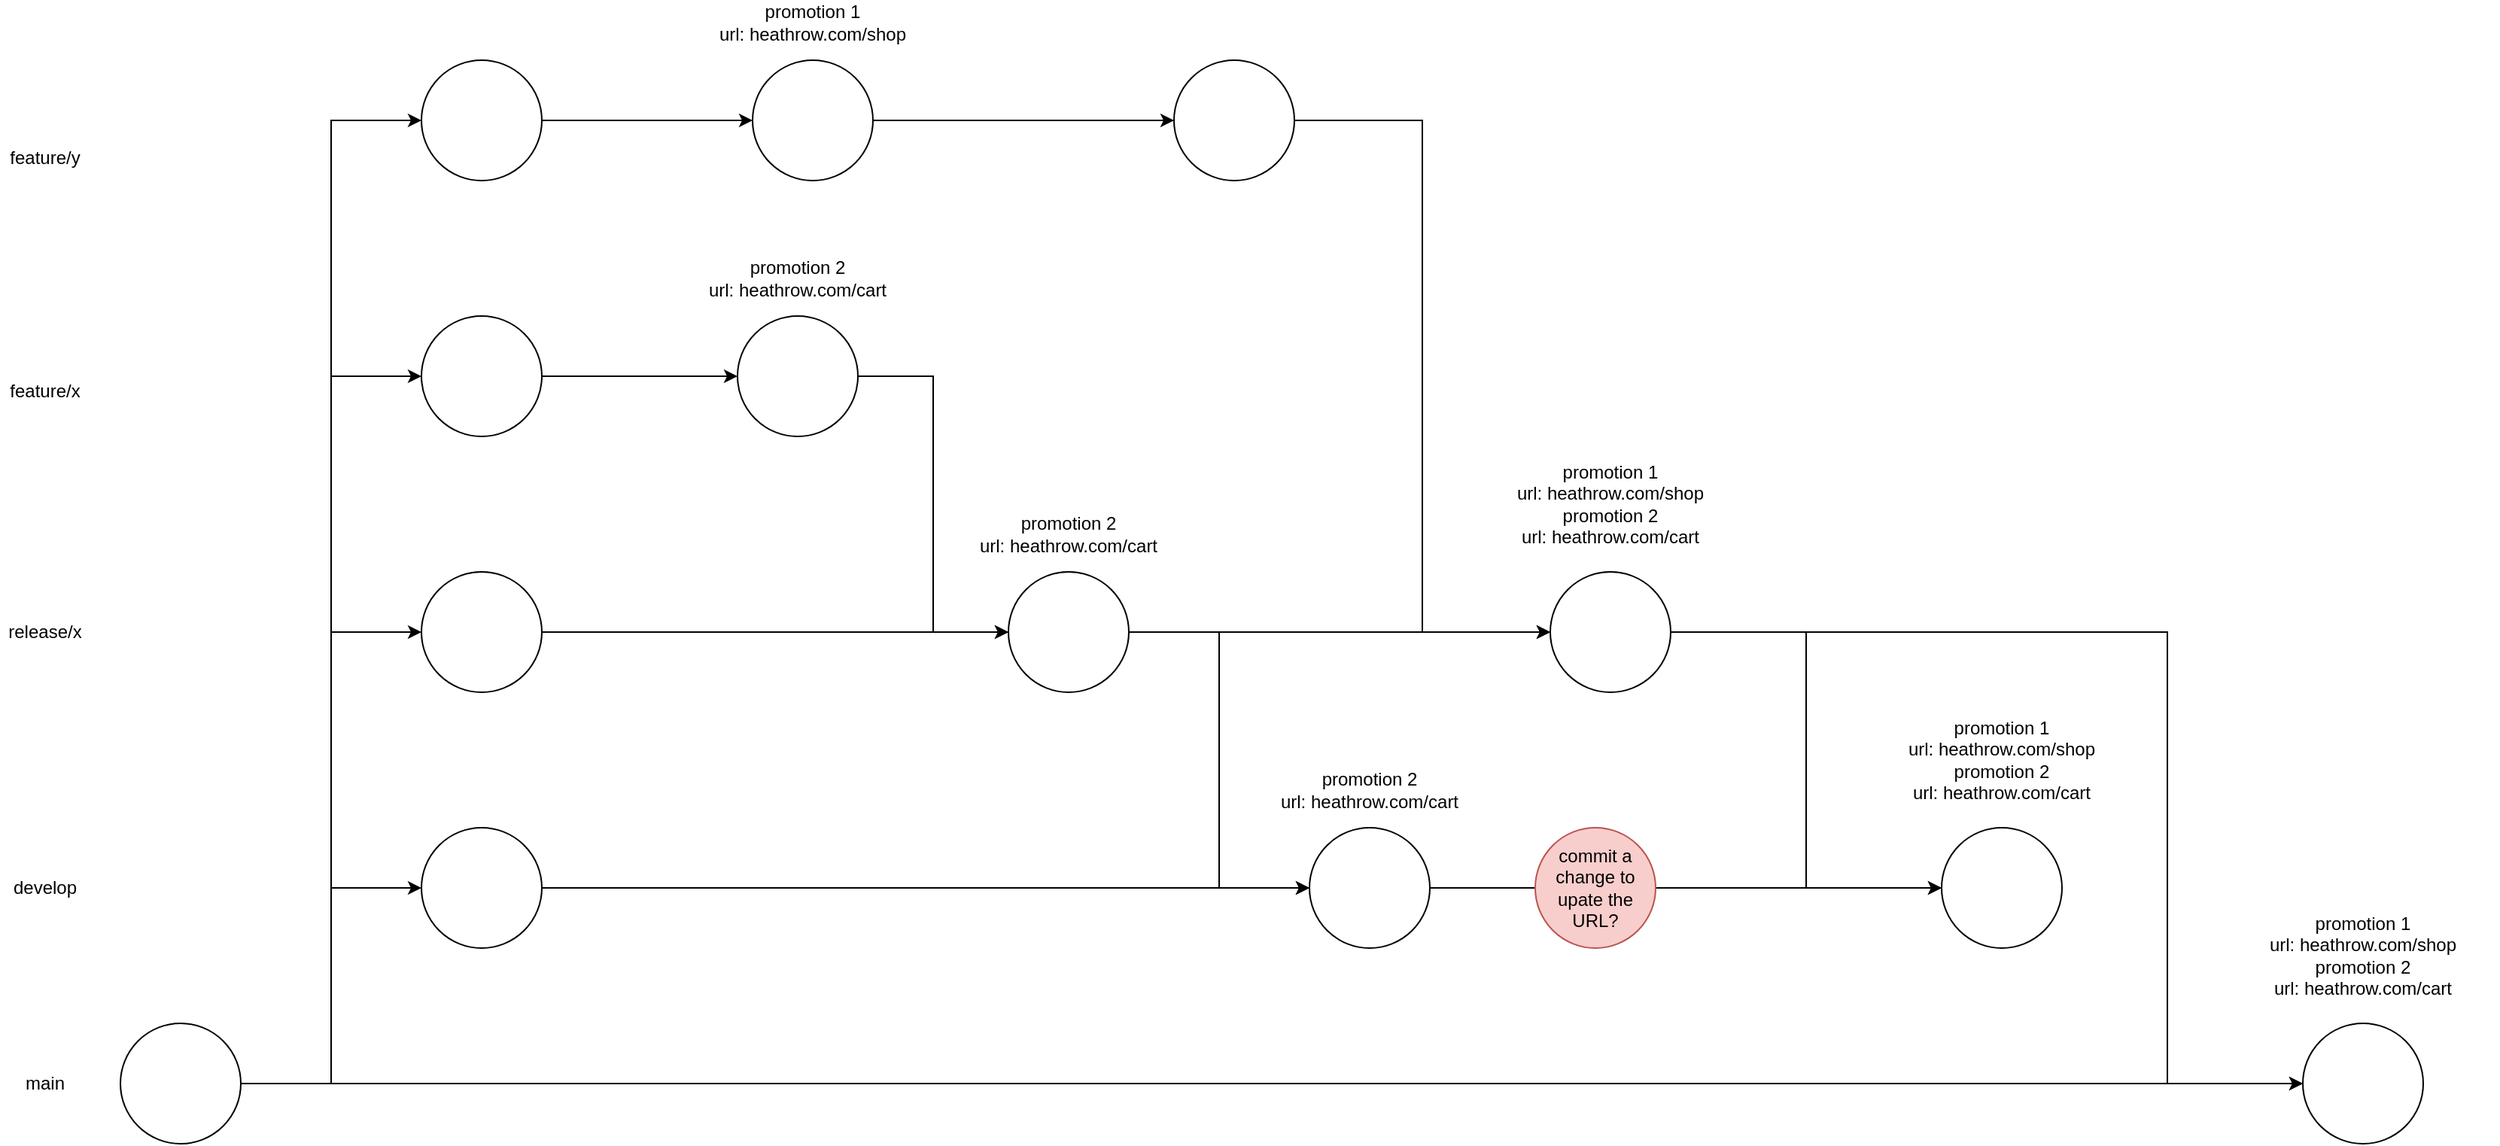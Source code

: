 <mxfile version="27.0.4">
  <diagram name="Page-1" id="f6Qn3AQjlqci221adrYq">
    <mxGraphModel dx="2590" dy="1580" grid="1" gridSize="10" guides="1" tooltips="1" connect="1" arrows="1" fold="1" page="1" pageScale="1" pageWidth="827" pageHeight="1169" math="0" shadow="0">
      <root>
        <mxCell id="0" />
        <mxCell id="1" parent="0" />
        <mxCell id="Lr8nQOaFzK-KaNHuz75q-15" style="edgeStyle=orthogonalEdgeStyle;rounded=0;orthogonalLoop=1;jettySize=auto;html=1;" edge="1" parent="1" source="Lr8nQOaFzK-KaNHuz75q-1" target="Lr8nQOaFzK-KaNHuz75q-14">
          <mxGeometry relative="1" as="geometry" />
        </mxCell>
        <mxCell id="Lr8nQOaFzK-KaNHuz75q-1" value="" style="ellipse;whiteSpace=wrap;html=1;aspect=fixed;" vertex="1" parent="1">
          <mxGeometry x="430" y="260" width="80" height="80" as="geometry" />
        </mxCell>
        <mxCell id="Lr8nQOaFzK-KaNHuz75q-17" style="edgeStyle=orthogonalEdgeStyle;rounded=0;orthogonalLoop=1;jettySize=auto;html=1;entryX=0;entryY=0.5;entryDx=0;entryDy=0;" edge="1" parent="1" source="Lr8nQOaFzK-KaNHuz75q-2" target="Lr8nQOaFzK-KaNHuz75q-16">
          <mxGeometry relative="1" as="geometry" />
        </mxCell>
        <mxCell id="Lr8nQOaFzK-KaNHuz75q-2" value="" style="ellipse;whiteSpace=wrap;html=1;aspect=fixed;" vertex="1" parent="1">
          <mxGeometry x="430" y="430" width="80" height="80" as="geometry" />
        </mxCell>
        <mxCell id="Lr8nQOaFzK-KaNHuz75q-20" style="edgeStyle=orthogonalEdgeStyle;rounded=0;orthogonalLoop=1;jettySize=auto;html=1;entryX=0;entryY=0.5;entryDx=0;entryDy=0;" edge="1" parent="1" source="Lr8nQOaFzK-KaNHuz75q-3" target="Lr8nQOaFzK-KaNHuz75q-19">
          <mxGeometry relative="1" as="geometry" />
        </mxCell>
        <mxCell id="Lr8nQOaFzK-KaNHuz75q-3" value="" style="ellipse;whiteSpace=wrap;html=1;aspect=fixed;" vertex="1" parent="1">
          <mxGeometry x="430" y="600" width="80" height="80" as="geometry" />
        </mxCell>
        <mxCell id="Lr8nQOaFzK-KaNHuz75q-11" style="edgeStyle=orthogonalEdgeStyle;rounded=0;orthogonalLoop=1;jettySize=auto;html=1;entryX=0;entryY=0.5;entryDx=0;entryDy=0;" edge="1" parent="1" source="Lr8nQOaFzK-KaNHuz75q-4" target="Lr8nQOaFzK-KaNHuz75q-3">
          <mxGeometry relative="1" as="geometry" />
        </mxCell>
        <mxCell id="Lr8nQOaFzK-KaNHuz75q-12" style="edgeStyle=orthogonalEdgeStyle;rounded=0;orthogonalLoop=1;jettySize=auto;html=1;entryX=0;entryY=0.5;entryDx=0;entryDy=0;" edge="1" parent="1" source="Lr8nQOaFzK-KaNHuz75q-4" target="Lr8nQOaFzK-KaNHuz75q-2">
          <mxGeometry relative="1" as="geometry" />
        </mxCell>
        <mxCell id="Lr8nQOaFzK-KaNHuz75q-13" style="edgeStyle=orthogonalEdgeStyle;rounded=0;orthogonalLoop=1;jettySize=auto;html=1;entryX=0;entryY=0.5;entryDx=0;entryDy=0;" edge="1" parent="1" source="Lr8nQOaFzK-KaNHuz75q-4" target="Lr8nQOaFzK-KaNHuz75q-1">
          <mxGeometry relative="1" as="geometry" />
        </mxCell>
        <mxCell id="Lr8nQOaFzK-KaNHuz75q-31" style="edgeStyle=orthogonalEdgeStyle;rounded=0;orthogonalLoop=1;jettySize=auto;html=1;entryX=0;entryY=0.5;entryDx=0;entryDy=0;" edge="1" parent="1" source="Lr8nQOaFzK-KaNHuz75q-4" target="Lr8nQOaFzK-KaNHuz75q-26">
          <mxGeometry relative="1" as="geometry" />
        </mxCell>
        <mxCell id="Lr8nQOaFzK-KaNHuz75q-39" style="edgeStyle=orthogonalEdgeStyle;rounded=0;orthogonalLoop=1;jettySize=auto;html=1;entryX=0;entryY=0.5;entryDx=0;entryDy=0;" edge="1" parent="1" source="Lr8nQOaFzK-KaNHuz75q-4" target="Lr8nQOaFzK-KaNHuz75q-22">
          <mxGeometry relative="1" as="geometry" />
        </mxCell>
        <mxCell id="Lr8nQOaFzK-KaNHuz75q-4" value="" style="ellipse;whiteSpace=wrap;html=1;aspect=fixed;" vertex="1" parent="1">
          <mxGeometry x="230" y="730" width="80" height="80" as="geometry" />
        </mxCell>
        <mxCell id="Lr8nQOaFzK-KaNHuz75q-5" value="main" style="text;html=1;align=center;verticalAlign=middle;whiteSpace=wrap;rounded=0;" vertex="1" parent="1">
          <mxGeometry x="150" y="755" width="60" height="30" as="geometry" />
        </mxCell>
        <mxCell id="Lr8nQOaFzK-KaNHuz75q-6" value="develop" style="text;html=1;align=center;verticalAlign=middle;whiteSpace=wrap;rounded=0;" vertex="1" parent="1">
          <mxGeometry x="150" y="625" width="60" height="30" as="geometry" />
        </mxCell>
        <mxCell id="Lr8nQOaFzK-KaNHuz75q-7" value="release/x" style="text;html=1;align=center;verticalAlign=middle;whiteSpace=wrap;rounded=0;" vertex="1" parent="1">
          <mxGeometry x="150" y="455" width="60" height="30" as="geometry" />
        </mxCell>
        <mxCell id="Lr8nQOaFzK-KaNHuz75q-8" value="feature/x" style="text;html=1;align=center;verticalAlign=middle;whiteSpace=wrap;rounded=0;" vertex="1" parent="1">
          <mxGeometry x="150" y="295" width="60" height="30" as="geometry" />
        </mxCell>
        <mxCell id="Lr8nQOaFzK-KaNHuz75q-18" style="edgeStyle=orthogonalEdgeStyle;rounded=0;orthogonalLoop=1;jettySize=auto;html=1;entryX=0;entryY=0.5;entryDx=0;entryDy=0;" edge="1" parent="1" source="Lr8nQOaFzK-KaNHuz75q-14" target="Lr8nQOaFzK-KaNHuz75q-16">
          <mxGeometry relative="1" as="geometry" />
        </mxCell>
        <mxCell id="Lr8nQOaFzK-KaNHuz75q-14" value="" style="ellipse;whiteSpace=wrap;html=1;aspect=fixed;" vertex="1" parent="1">
          <mxGeometry x="640" y="260" width="80" height="80" as="geometry" />
        </mxCell>
        <mxCell id="Lr8nQOaFzK-KaNHuz75q-21" style="edgeStyle=orthogonalEdgeStyle;rounded=0;orthogonalLoop=1;jettySize=auto;html=1;entryX=0;entryY=0.5;entryDx=0;entryDy=0;" edge="1" parent="1" source="Lr8nQOaFzK-KaNHuz75q-16" target="Lr8nQOaFzK-KaNHuz75q-19">
          <mxGeometry relative="1" as="geometry" />
        </mxCell>
        <mxCell id="Lr8nQOaFzK-KaNHuz75q-16" value="" style="ellipse;whiteSpace=wrap;html=1;aspect=fixed;" vertex="1" parent="1">
          <mxGeometry x="820" y="430" width="80" height="80" as="geometry" />
        </mxCell>
        <mxCell id="Lr8nQOaFzK-KaNHuz75q-37" style="edgeStyle=orthogonalEdgeStyle;rounded=0;orthogonalLoop=1;jettySize=auto;html=1;" edge="1" parent="1" source="Lr8nQOaFzK-KaNHuz75q-19" target="Lr8nQOaFzK-KaNHuz75q-35">
          <mxGeometry relative="1" as="geometry" />
        </mxCell>
        <mxCell id="Lr8nQOaFzK-KaNHuz75q-19" value="" style="ellipse;whiteSpace=wrap;html=1;aspect=fixed;" vertex="1" parent="1">
          <mxGeometry x="1020" y="600" width="80" height="80" as="geometry" />
        </mxCell>
        <mxCell id="Lr8nQOaFzK-KaNHuz75q-22" value="" style="ellipse;whiteSpace=wrap;html=1;aspect=fixed;" vertex="1" parent="1">
          <mxGeometry x="1680" y="730" width="80" height="80" as="geometry" />
        </mxCell>
        <mxCell id="Lr8nQOaFzK-KaNHuz75q-25" value="feature/y" style="text;html=1;align=center;verticalAlign=middle;whiteSpace=wrap;rounded=0;" vertex="1" parent="1">
          <mxGeometry x="150" y="140" width="60" height="30" as="geometry" />
        </mxCell>
        <mxCell id="Lr8nQOaFzK-KaNHuz75q-29" style="edgeStyle=orthogonalEdgeStyle;rounded=0;orthogonalLoop=1;jettySize=auto;html=1;" edge="1" parent="1" source="Lr8nQOaFzK-KaNHuz75q-26" target="Lr8nQOaFzK-KaNHuz75q-27">
          <mxGeometry relative="1" as="geometry" />
        </mxCell>
        <mxCell id="Lr8nQOaFzK-KaNHuz75q-26" value="" style="ellipse;whiteSpace=wrap;html=1;aspect=fixed;" vertex="1" parent="1">
          <mxGeometry x="430" y="90" width="80" height="80" as="geometry" />
        </mxCell>
        <mxCell id="Lr8nQOaFzK-KaNHuz75q-30" style="edgeStyle=orthogonalEdgeStyle;rounded=0;orthogonalLoop=1;jettySize=auto;html=1;" edge="1" parent="1" source="Lr8nQOaFzK-KaNHuz75q-27" target="Lr8nQOaFzK-KaNHuz75q-28">
          <mxGeometry relative="1" as="geometry" />
        </mxCell>
        <mxCell id="Lr8nQOaFzK-KaNHuz75q-27" value="" style="ellipse;whiteSpace=wrap;html=1;aspect=fixed;" vertex="1" parent="1">
          <mxGeometry x="650" y="90" width="80" height="80" as="geometry" />
        </mxCell>
        <mxCell id="Lr8nQOaFzK-KaNHuz75q-33" style="edgeStyle=orthogonalEdgeStyle;rounded=0;orthogonalLoop=1;jettySize=auto;html=1;entryX=0;entryY=0.5;entryDx=0;entryDy=0;" edge="1" parent="1" source="Lr8nQOaFzK-KaNHuz75q-28" target="Lr8nQOaFzK-KaNHuz75q-32">
          <mxGeometry relative="1" as="geometry" />
        </mxCell>
        <mxCell id="Lr8nQOaFzK-KaNHuz75q-28" value="" style="ellipse;whiteSpace=wrap;html=1;aspect=fixed;" vertex="1" parent="1">
          <mxGeometry x="930" y="90" width="80" height="80" as="geometry" />
        </mxCell>
        <mxCell id="Lr8nQOaFzK-KaNHuz75q-36" style="edgeStyle=orthogonalEdgeStyle;rounded=0;orthogonalLoop=1;jettySize=auto;html=1;entryX=0;entryY=0.5;entryDx=0;entryDy=0;" edge="1" parent="1" source="Lr8nQOaFzK-KaNHuz75q-32" target="Lr8nQOaFzK-KaNHuz75q-35">
          <mxGeometry relative="1" as="geometry" />
        </mxCell>
        <mxCell id="Lr8nQOaFzK-KaNHuz75q-32" value="" style="ellipse;whiteSpace=wrap;html=1;aspect=fixed;" vertex="1" parent="1">
          <mxGeometry x="1180" y="430" width="80" height="80" as="geometry" />
        </mxCell>
        <mxCell id="Lr8nQOaFzK-KaNHuz75q-34" style="edgeStyle=orthogonalEdgeStyle;rounded=0;orthogonalLoop=1;jettySize=auto;html=1;entryX=0;entryY=0.5;entryDx=0;entryDy=0;" edge="1" parent="1" source="Lr8nQOaFzK-KaNHuz75q-16" target="Lr8nQOaFzK-KaNHuz75q-32">
          <mxGeometry relative="1" as="geometry" />
        </mxCell>
        <mxCell id="Lr8nQOaFzK-KaNHuz75q-38" style="edgeStyle=orthogonalEdgeStyle;rounded=0;orthogonalLoop=1;jettySize=auto;html=1;entryX=0;entryY=0.5;entryDx=0;entryDy=0;exitX=1;exitY=0.5;exitDx=0;exitDy=0;" edge="1" parent="1" source="Lr8nQOaFzK-KaNHuz75q-32" target="Lr8nQOaFzK-KaNHuz75q-22">
          <mxGeometry relative="1" as="geometry">
            <Array as="points">
              <mxPoint x="1590" y="470" />
              <mxPoint x="1590" y="770" />
            </Array>
          </mxGeometry>
        </mxCell>
        <mxCell id="Lr8nQOaFzK-KaNHuz75q-35" value="" style="ellipse;whiteSpace=wrap;html=1;aspect=fixed;" vertex="1" parent="1">
          <mxGeometry x="1440" y="600" width="80" height="80" as="geometry" />
        </mxCell>
        <mxCell id="Lr8nQOaFzK-KaNHuz75q-40" value="promotion 1&lt;br&gt;url: heathrow.com/shop" style="text;html=1;align=center;verticalAlign=middle;whiteSpace=wrap;rounded=0;" vertex="1" parent="1">
          <mxGeometry x="600" y="50" width="180" height="30" as="geometry" />
        </mxCell>
        <mxCell id="Lr8nQOaFzK-KaNHuz75q-41" value="promotion 2&lt;br&gt;url: heathrow.com/cart" style="text;html=1;align=center;verticalAlign=middle;whiteSpace=wrap;rounded=0;" vertex="1" parent="1">
          <mxGeometry x="590" y="220" width="180" height="30" as="geometry" />
        </mxCell>
        <mxCell id="Lr8nQOaFzK-KaNHuz75q-42" value="promotion 2&lt;br&gt;url: heathrow.com/cart" style="text;html=1;align=center;verticalAlign=middle;whiteSpace=wrap;rounded=0;" vertex="1" parent="1">
          <mxGeometry x="770" y="390" width="180" height="30" as="geometry" />
        </mxCell>
        <mxCell id="Lr8nQOaFzK-KaNHuz75q-43" value="promotion 1&lt;br&gt;url: heathrow.com/shop&lt;br&gt;promotion 2&lt;br&gt;url: heathrow.com/cart" style="text;html=1;align=center;verticalAlign=middle;whiteSpace=wrap;rounded=0;" vertex="1" parent="1">
          <mxGeometry x="1130" y="370" width="180" height="30" as="geometry" />
        </mxCell>
        <mxCell id="Lr8nQOaFzK-KaNHuz75q-44" value="promotion 2&lt;br&gt;url: heathrow.com/cart" style="text;html=1;align=center;verticalAlign=middle;whiteSpace=wrap;rounded=0;" vertex="1" parent="1">
          <mxGeometry x="970" y="560" width="180" height="30" as="geometry" />
        </mxCell>
        <mxCell id="Lr8nQOaFzK-KaNHuz75q-45" value="promotion 1&lt;br&gt;url: heathrow.com/shop&lt;br&gt;promotion 2&lt;br&gt;url: heathrow.com/cart" style="text;html=1;align=center;verticalAlign=middle;whiteSpace=wrap;rounded=0;" vertex="1" parent="1">
          <mxGeometry x="1390" y="540" width="180" height="30" as="geometry" />
        </mxCell>
        <mxCell id="Lr8nQOaFzK-KaNHuz75q-48" value="promotion 1&lt;br&gt;url: heathrow.com/shop&lt;br&gt;promotion 2&lt;br&gt;url: heathrow.com/cart" style="text;html=1;align=center;verticalAlign=middle;whiteSpace=wrap;rounded=0;" vertex="1" parent="1">
          <mxGeometry x="1630" y="670" width="180" height="30" as="geometry" />
        </mxCell>
        <mxCell id="Lr8nQOaFzK-KaNHuz75q-49" value="commit a change to upate the URL?" style="ellipse;whiteSpace=wrap;html=1;aspect=fixed;fillColor=#f8cecc;strokeColor=#b85450;" vertex="1" parent="1">
          <mxGeometry x="1170" y="600" width="80" height="80" as="geometry" />
        </mxCell>
      </root>
    </mxGraphModel>
  </diagram>
</mxfile>
